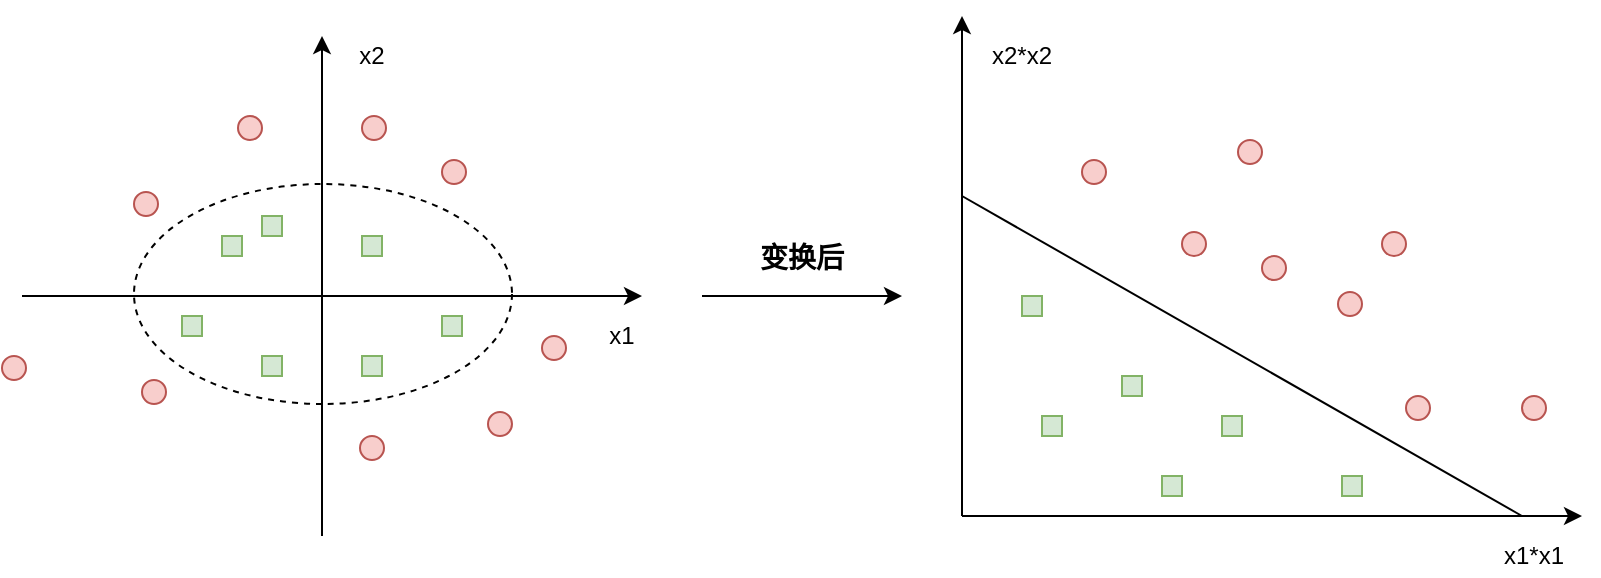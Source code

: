 <mxfile version="12.7.0" type="device"><diagram id="a4lVmdN5IdiJtN_06XrT" name="Page-1"><mxGraphModel dx="865" dy="457" grid="1" gridSize="10" guides="1" tooltips="1" connect="1" arrows="1" fold="1" page="1" pageScale="1" pageWidth="827" pageHeight="1169" math="0" shadow="0"><root><mxCell id="0"/><mxCell id="1" parent="0"/><mxCell id="42a2Q-NMjh-o8YkGxSKH-4" value="" style="ellipse;whiteSpace=wrap;html=1;dashed=1;" vertex="1" parent="1"><mxGeometry x="86" y="134" width="189" height="110" as="geometry"/></mxCell><mxCell id="42a2Q-NMjh-o8YkGxSKH-1" value="" style="endArrow=classic;html=1;" edge="1" parent="1"><mxGeometry width="50" height="50" relative="1" as="geometry"><mxPoint x="180" y="310" as="sourcePoint"/><mxPoint x="180" y="60" as="targetPoint"/></mxGeometry></mxCell><mxCell id="42a2Q-NMjh-o8YkGxSKH-3" value="" style="endArrow=classic;html=1;" edge="1" parent="1"><mxGeometry width="50" height="50" relative="1" as="geometry"><mxPoint x="30" y="190" as="sourcePoint"/><mxPoint x="340" y="190" as="targetPoint"/></mxGeometry></mxCell><mxCell id="42a2Q-NMjh-o8YkGxSKH-7" value="" style="rounded=0;whiteSpace=wrap;html=1;fillColor=#d5e8d4;strokeColor=#82b366;" vertex="1" parent="1"><mxGeometry x="130" y="160" width="10" height="10" as="geometry"/></mxCell><mxCell id="42a2Q-NMjh-o8YkGxSKH-8" value="" style="rounded=0;whiteSpace=wrap;html=1;fillColor=#d5e8d4;strokeColor=#82b366;" vertex="1" parent="1"><mxGeometry x="200" y="160" width="10" height="10" as="geometry"/></mxCell><mxCell id="42a2Q-NMjh-o8YkGxSKH-9" value="" style="rounded=0;whiteSpace=wrap;html=1;fillColor=#d5e8d4;strokeColor=#82b366;" vertex="1" parent="1"><mxGeometry x="150" y="150" width="10" height="10" as="geometry"/></mxCell><mxCell id="42a2Q-NMjh-o8YkGxSKH-10" value="" style="rounded=0;whiteSpace=wrap;html=1;fillColor=#d5e8d4;strokeColor=#82b366;" vertex="1" parent="1"><mxGeometry x="110" y="200" width="10" height="10" as="geometry"/></mxCell><mxCell id="42a2Q-NMjh-o8YkGxSKH-11" value="" style="rounded=0;whiteSpace=wrap;html=1;fillColor=#d5e8d4;strokeColor=#82b366;" vertex="1" parent="1"><mxGeometry x="150" y="220" width="10" height="10" as="geometry"/></mxCell><mxCell id="42a2Q-NMjh-o8YkGxSKH-12" value="" style="rounded=0;whiteSpace=wrap;html=1;fillColor=#d5e8d4;strokeColor=#82b366;" vertex="1" parent="1"><mxGeometry x="200" y="220" width="10" height="10" as="geometry"/></mxCell><mxCell id="42a2Q-NMjh-o8YkGxSKH-13" value="" style="rounded=0;whiteSpace=wrap;html=1;fillColor=#d5e8d4;strokeColor=#82b366;" vertex="1" parent="1"><mxGeometry x="240" y="200" width="10" height="10" as="geometry"/></mxCell><mxCell id="42a2Q-NMjh-o8YkGxSKH-17" value="" style="ellipse;whiteSpace=wrap;html=1;aspect=fixed;fillColor=#f8cecc;strokeColor=#b85450;" vertex="1" parent="1"><mxGeometry x="90" y="232" width="12" height="12" as="geometry"/></mxCell><mxCell id="42a2Q-NMjh-o8YkGxSKH-19" value="" style="ellipse;whiteSpace=wrap;html=1;aspect=fixed;fillColor=#f8cecc;strokeColor=#b85450;" vertex="1" parent="1"><mxGeometry x="199" y="260" width="12" height="12" as="geometry"/></mxCell><mxCell id="42a2Q-NMjh-o8YkGxSKH-20" value="" style="ellipse;whiteSpace=wrap;html=1;aspect=fixed;fillColor=#f8cecc;strokeColor=#b85450;" vertex="1" parent="1"><mxGeometry x="138" y="100" width="12" height="12" as="geometry"/></mxCell><mxCell id="42a2Q-NMjh-o8YkGxSKH-21" value="" style="ellipse;whiteSpace=wrap;html=1;aspect=fixed;fillColor=#f8cecc;strokeColor=#b85450;" vertex="1" parent="1"><mxGeometry x="86" y="138" width="12" height="12" as="geometry"/></mxCell><mxCell id="42a2Q-NMjh-o8YkGxSKH-22" value="" style="ellipse;whiteSpace=wrap;html=1;aspect=fixed;fillColor=#f8cecc;strokeColor=#b85450;" vertex="1" parent="1"><mxGeometry x="240" y="122" width="12" height="12" as="geometry"/></mxCell><mxCell id="42a2Q-NMjh-o8YkGxSKH-23" value="" style="ellipse;whiteSpace=wrap;html=1;aspect=fixed;fillColor=#f8cecc;strokeColor=#b85450;" vertex="1" parent="1"><mxGeometry x="290" y="210" width="12" height="12" as="geometry"/></mxCell><mxCell id="42a2Q-NMjh-o8YkGxSKH-24" value="" style="ellipse;whiteSpace=wrap;html=1;aspect=fixed;fillColor=#f8cecc;strokeColor=#b85450;" vertex="1" parent="1"><mxGeometry x="200" y="100" width="12" height="12" as="geometry"/></mxCell><mxCell id="42a2Q-NMjh-o8YkGxSKH-25" value="" style="ellipse;whiteSpace=wrap;html=1;aspect=fixed;fillColor=#f8cecc;strokeColor=#b85450;" vertex="1" parent="1"><mxGeometry x="263" y="248" width="12" height="12" as="geometry"/></mxCell><mxCell id="42a2Q-NMjh-o8YkGxSKH-26" value="" style="ellipse;whiteSpace=wrap;html=1;aspect=fixed;fillColor=#f8cecc;strokeColor=#b85450;" vertex="1" parent="1"><mxGeometry x="20" y="220" width="12" height="12" as="geometry"/></mxCell><mxCell id="42a2Q-NMjh-o8YkGxSKH-28" value="" style="endArrow=classic;html=1;" edge="1" parent="1"><mxGeometry width="50" height="50" relative="1" as="geometry"><mxPoint x="500" y="300" as="sourcePoint"/><mxPoint x="810" y="300" as="targetPoint"/></mxGeometry></mxCell><mxCell id="42a2Q-NMjh-o8YkGxSKH-29" value="" style="endArrow=classic;html=1;" edge="1" parent="1"><mxGeometry width="50" height="50" relative="1" as="geometry"><mxPoint x="500" y="300" as="sourcePoint"/><mxPoint x="500" y="50" as="targetPoint"/></mxGeometry></mxCell><mxCell id="42a2Q-NMjh-o8YkGxSKH-31" value="" style="endArrow=none;html=1;" edge="1" parent="1"><mxGeometry width="50" height="50" relative="1" as="geometry"><mxPoint x="500" y="140" as="sourcePoint"/><mxPoint x="780" y="300" as="targetPoint"/></mxGeometry></mxCell><mxCell id="42a2Q-NMjh-o8YkGxSKH-32" value="" style="rounded=0;whiteSpace=wrap;html=1;fillColor=#d5e8d4;strokeColor=#82b366;" vertex="1" parent="1"><mxGeometry x="530" y="190" width="10" height="10" as="geometry"/></mxCell><mxCell id="42a2Q-NMjh-o8YkGxSKH-33" value="" style="rounded=0;whiteSpace=wrap;html=1;fillColor=#d5e8d4;strokeColor=#82b366;" vertex="1" parent="1"><mxGeometry x="580" y="230" width="10" height="10" as="geometry"/></mxCell><mxCell id="42a2Q-NMjh-o8YkGxSKH-34" value="" style="rounded=0;whiteSpace=wrap;html=1;fillColor=#d5e8d4;strokeColor=#82b366;" vertex="1" parent="1"><mxGeometry x="540" y="250" width="10" height="10" as="geometry"/></mxCell><mxCell id="42a2Q-NMjh-o8YkGxSKH-35" value="" style="rounded=0;whiteSpace=wrap;html=1;fillColor=#d5e8d4;strokeColor=#82b366;" vertex="1" parent="1"><mxGeometry x="630" y="250" width="10" height="10" as="geometry"/></mxCell><mxCell id="42a2Q-NMjh-o8YkGxSKH-36" value="" style="rounded=0;whiteSpace=wrap;html=1;fillColor=#d5e8d4;strokeColor=#82b366;" vertex="1" parent="1"><mxGeometry x="690" y="280" width="10" height="10" as="geometry"/></mxCell><mxCell id="42a2Q-NMjh-o8YkGxSKH-37" value="" style="rounded=0;whiteSpace=wrap;html=1;fillColor=#d5e8d4;strokeColor=#82b366;" vertex="1" parent="1"><mxGeometry x="600" y="280" width="10" height="10" as="geometry"/></mxCell><mxCell id="42a2Q-NMjh-o8YkGxSKH-38" value="" style="ellipse;whiteSpace=wrap;html=1;aspect=fixed;fillColor=#f8cecc;strokeColor=#b85450;" vertex="1" parent="1"><mxGeometry x="560" y="122" width="12" height="12" as="geometry"/></mxCell><mxCell id="42a2Q-NMjh-o8YkGxSKH-39" value="" style="ellipse;whiteSpace=wrap;html=1;aspect=fixed;fillColor=#f8cecc;strokeColor=#b85450;" vertex="1" parent="1"><mxGeometry x="650" y="170" width="12" height="12" as="geometry"/></mxCell><mxCell id="42a2Q-NMjh-o8YkGxSKH-40" value="" style="ellipse;whiteSpace=wrap;html=1;aspect=fixed;fillColor=#f8cecc;strokeColor=#b85450;" vertex="1" parent="1"><mxGeometry x="710" y="158" width="12" height="12" as="geometry"/></mxCell><mxCell id="42a2Q-NMjh-o8YkGxSKH-41" value="" style="ellipse;whiteSpace=wrap;html=1;aspect=fixed;fillColor=#f8cecc;strokeColor=#b85450;" vertex="1" parent="1"><mxGeometry x="722" y="240" width="12" height="12" as="geometry"/></mxCell><mxCell id="42a2Q-NMjh-o8YkGxSKH-42" value="" style="ellipse;whiteSpace=wrap;html=1;aspect=fixed;fillColor=#f8cecc;strokeColor=#b85450;" vertex="1" parent="1"><mxGeometry x="638" y="112" width="12" height="12" as="geometry"/></mxCell><mxCell id="42a2Q-NMjh-o8YkGxSKH-43" value="" style="ellipse;whiteSpace=wrap;html=1;aspect=fixed;fillColor=#f8cecc;strokeColor=#b85450;" vertex="1" parent="1"><mxGeometry x="688" y="188" width="12" height="12" as="geometry"/></mxCell><mxCell id="42a2Q-NMjh-o8YkGxSKH-44" value="" style="ellipse;whiteSpace=wrap;html=1;aspect=fixed;fillColor=#f8cecc;strokeColor=#b85450;" vertex="1" parent="1"><mxGeometry x="610" y="158" width="12" height="12" as="geometry"/></mxCell><mxCell id="42a2Q-NMjh-o8YkGxSKH-45" value="" style="ellipse;whiteSpace=wrap;html=1;aspect=fixed;fillColor=#f8cecc;strokeColor=#b85450;" vertex="1" parent="1"><mxGeometry x="780" y="240" width="12" height="12" as="geometry"/></mxCell><mxCell id="42a2Q-NMjh-o8YkGxSKH-46" value="x1" style="text;html=1;strokeColor=none;fillColor=none;align=center;verticalAlign=middle;whiteSpace=wrap;rounded=0;" vertex="1" parent="1"><mxGeometry x="310" y="200" width="40" height="20" as="geometry"/></mxCell><mxCell id="42a2Q-NMjh-o8YkGxSKH-48" value="x2" style="text;html=1;strokeColor=none;fillColor=none;align=center;verticalAlign=middle;whiteSpace=wrap;rounded=0;" vertex="1" parent="1"><mxGeometry x="185" y="60" width="40" height="20" as="geometry"/></mxCell><mxCell id="42a2Q-NMjh-o8YkGxSKH-49" value="" style="endArrow=classic;html=1;" edge="1" parent="1"><mxGeometry width="50" height="50" relative="1" as="geometry"><mxPoint x="370" y="190" as="sourcePoint"/><mxPoint x="470" y="190" as="targetPoint"/></mxGeometry></mxCell><mxCell id="42a2Q-NMjh-o8YkGxSKH-51" value="&lt;b&gt;&lt;font style=&quot;font-size: 14px&quot;&gt;变换后&lt;/font&gt;&lt;/b&gt;" style="text;html=1;strokeColor=none;fillColor=none;align=center;verticalAlign=middle;whiteSpace=wrap;rounded=0;" vertex="1" parent="1"><mxGeometry x="390" y="160" width="60" height="22" as="geometry"/></mxCell><mxCell id="42a2Q-NMjh-o8YkGxSKH-52" value="x1*x1" style="text;html=1;strokeColor=none;fillColor=none;align=center;verticalAlign=middle;whiteSpace=wrap;rounded=0;" vertex="1" parent="1"><mxGeometry x="766" y="310" width="40" height="20" as="geometry"/></mxCell><mxCell id="42a2Q-NMjh-o8YkGxSKH-53" value="x2*x2" style="text;html=1;strokeColor=none;fillColor=none;align=center;verticalAlign=middle;whiteSpace=wrap;rounded=0;" vertex="1" parent="1"><mxGeometry x="510" y="60" width="40" height="20" as="geometry"/></mxCell></root></mxGraphModel></diagram></mxfile>